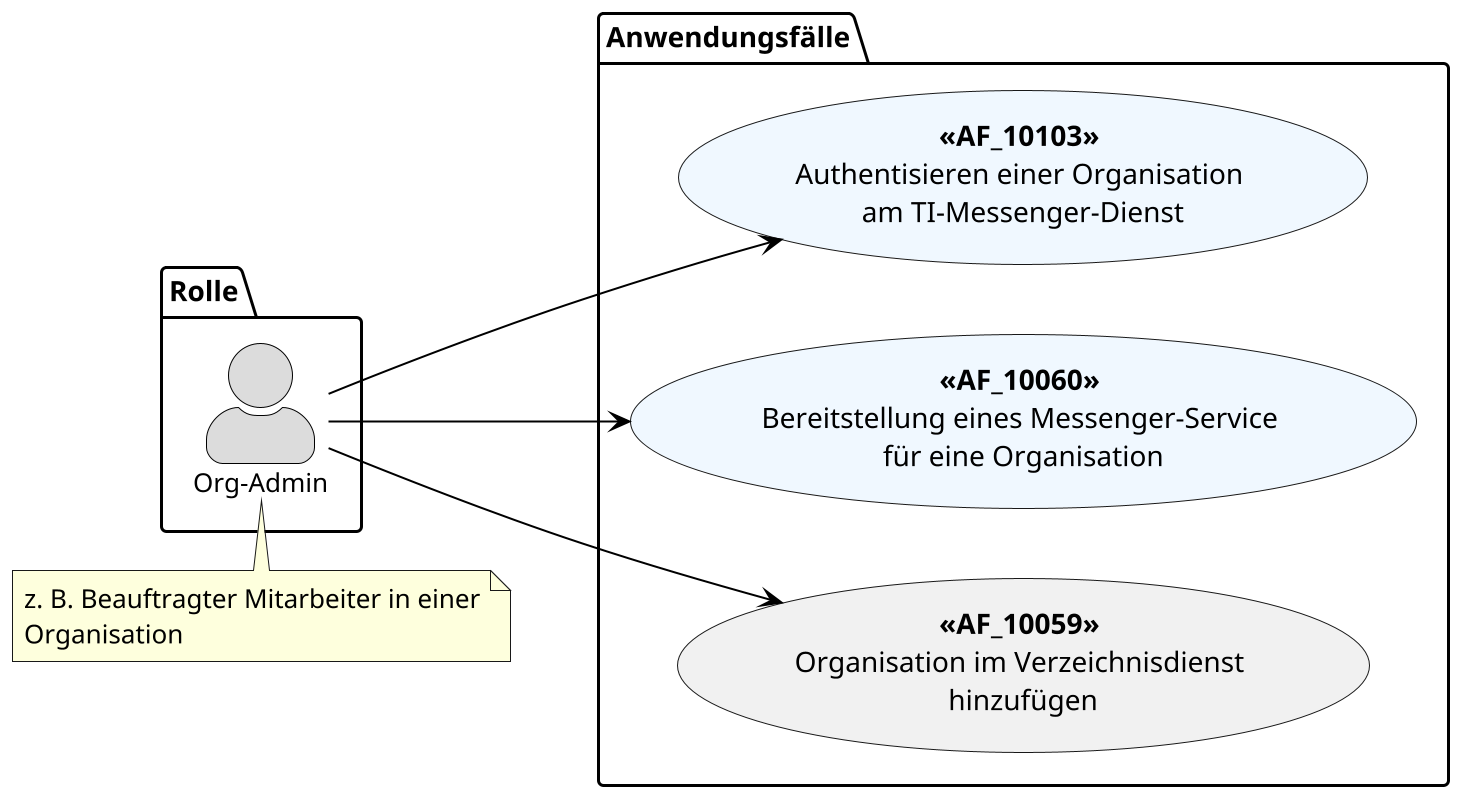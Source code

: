 /'
# TI-Messenger 1.1
# TI-Messenger-Dienst
# Use Case Diagram
# Name: Org-Admin - Anwendungsfaelle
'/

@startuml
skinparam actorStyle awesome
left to right direction
scale 6/3

skinparam sequence {
ArrowColor black
ArrowFontSize 17
ActorBorderColor black
LifeLineBorderColor black
LifeLineBackgroundColor Gainsboro

ParticipantBorderColor Motivation
ParticipantBackgroundColor Motivation
ParticipantFontName Impact
ParticipantFontSize 20
ParticipantFontColor black
ParticipantBorderColor Black
ParticipantBackgroundColor MOTIVATION

ActorBackgroundColor Gainsboro
ActorFontColor black
ActorFontSize 13
ActorFontName Aapex
}

package Rolle {
  actor "Org-Admin" as oa
}

package Anwendungsfälle {
  usecase "**<<AF_10103>>** \nAuthentisieren einer Organisation \nam TI-Messenger-Dienst" as UC1 #AliceBlue
  usecase "**<<AF_10060>>** \nBereitstellung eines Messenger-Service \nfür eine Organisation" as UC2 #AliceBlue
  usecase "**<<AF_10059>>** \nOrganisation im Verzeichnisdienst \nhinzufügen" as UC3
}

oa --> UC1
oa --> UC2
oa --> UC3

note top of (oa)
  z. B. Beauftragter Mitarbeiter in einer
  Organisation
end note

@enduml
